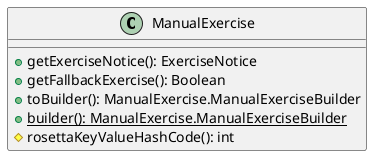 @startuml

    class ManualExercise [[ManualExercise.html]] {
        +getExerciseNotice(): ExerciseNotice
        +getFallbackExercise(): Boolean
        +toBuilder(): ManualExercise.ManualExerciseBuilder
        {static} +builder(): ManualExercise.ManualExerciseBuilder
        #rosettaKeyValueHashCode(): int
    }

@enduml

